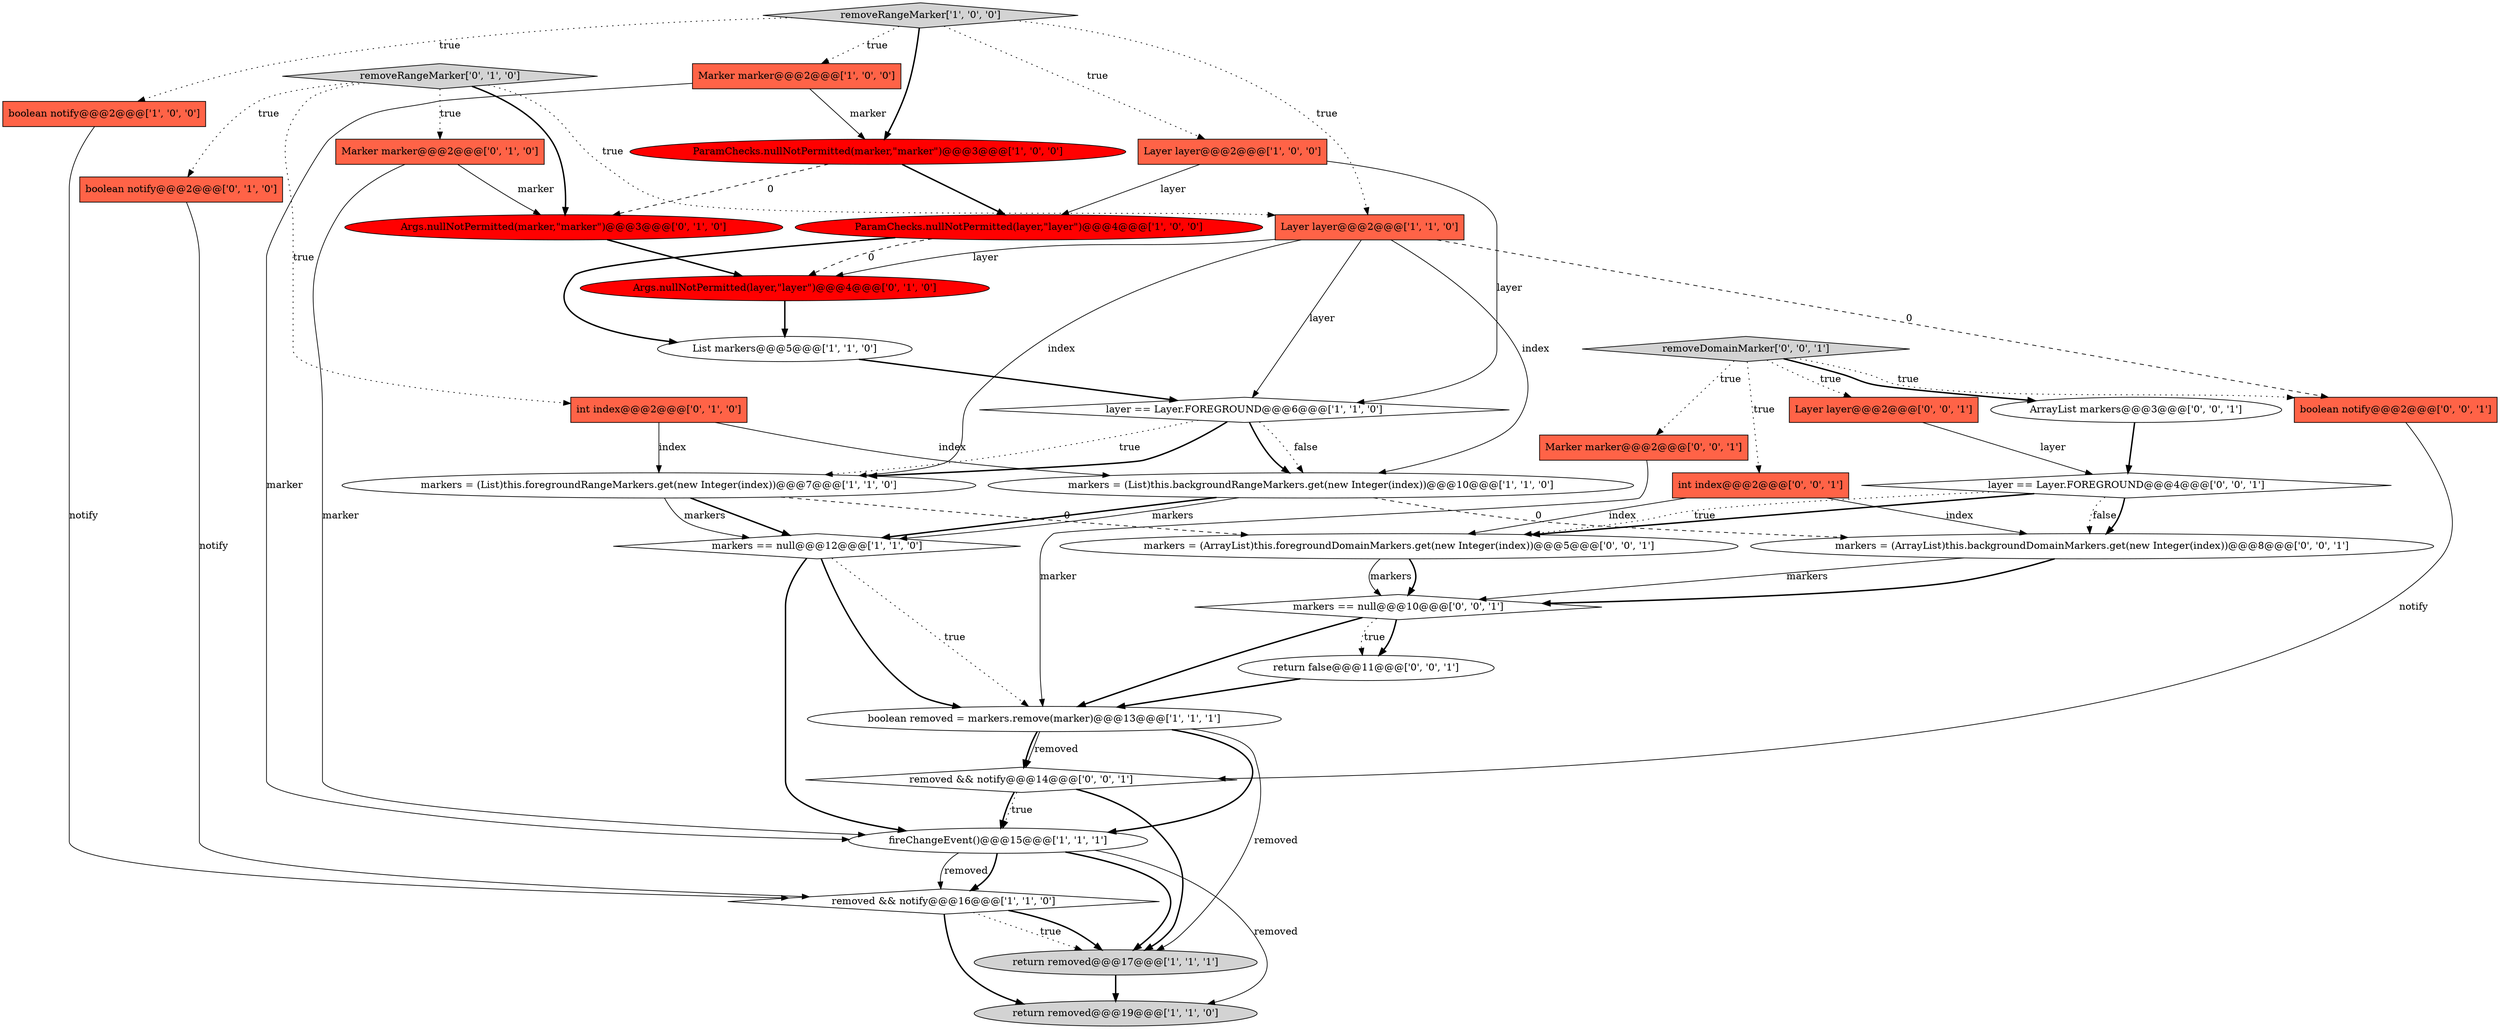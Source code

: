 digraph {
14 [style = filled, label = "Layer layer@@@2@@@['1', '1', '0']", fillcolor = tomato, shape = box image = "AAA0AAABBB1BBB"];
10 [style = filled, label = "boolean notify@@@2@@@['1', '0', '0']", fillcolor = tomato, shape = box image = "AAA0AAABBB1BBB"];
0 [style = filled, label = "ParamChecks.nullNotPermitted(marker,\"marker\")@@@3@@@['1', '0', '0']", fillcolor = red, shape = ellipse image = "AAA1AAABBB1BBB"];
15 [style = filled, label = "markers == null@@@12@@@['1', '1', '0']", fillcolor = white, shape = diamond image = "AAA0AAABBB1BBB"];
23 [style = filled, label = "markers == null@@@10@@@['0', '0', '1']", fillcolor = white, shape = diamond image = "AAA0AAABBB3BBB"];
34 [style = filled, label = "removed && notify@@@14@@@['0', '0', '1']", fillcolor = white, shape = diamond image = "AAA0AAABBB3BBB"];
26 [style = filled, label = "markers = (ArrayList)this.backgroundDomainMarkers.get(new Integer(index))@@@8@@@['0', '0', '1']", fillcolor = white, shape = ellipse image = "AAA0AAABBB3BBB"];
11 [style = filled, label = "return removed@@@19@@@['1', '1', '0']", fillcolor = lightgray, shape = ellipse image = "AAA0AAABBB1BBB"];
21 [style = filled, label = "Marker marker@@@2@@@['0', '1', '0']", fillcolor = tomato, shape = box image = "AAA0AAABBB2BBB"];
28 [style = filled, label = "Layer layer@@@2@@@['0', '0', '1']", fillcolor = tomato, shape = box image = "AAA0AAABBB3BBB"];
27 [style = filled, label = "removeDomainMarker['0', '0', '1']", fillcolor = lightgray, shape = diamond image = "AAA0AAABBB3BBB"];
31 [style = filled, label = "boolean notify@@@2@@@['0', '0', '1']", fillcolor = tomato, shape = box image = "AAA0AAABBB3BBB"];
1 [style = filled, label = "markers = (List)this.foregroundRangeMarkers.get(new Integer(index))@@@7@@@['1', '1', '0']", fillcolor = white, shape = ellipse image = "AAA0AAABBB1BBB"];
22 [style = filled, label = "removeRangeMarker['0', '1', '0']", fillcolor = lightgray, shape = diamond image = "AAA0AAABBB2BBB"];
25 [style = filled, label = "int index@@@2@@@['0', '0', '1']", fillcolor = tomato, shape = box image = "AAA0AAABBB3BBB"];
30 [style = filled, label = "Marker marker@@@2@@@['0', '0', '1']", fillcolor = tomato, shape = box image = "AAA0AAABBB3BBB"];
2 [style = filled, label = "fireChangeEvent()@@@15@@@['1', '1', '1']", fillcolor = white, shape = ellipse image = "AAA0AAABBB1BBB"];
32 [style = filled, label = "return false@@@11@@@['0', '0', '1']", fillcolor = white, shape = ellipse image = "AAA0AAABBB3BBB"];
17 [style = filled, label = "int index@@@2@@@['0', '1', '0']", fillcolor = tomato, shape = box image = "AAA0AAABBB2BBB"];
5 [style = filled, label = "Marker marker@@@2@@@['1', '0', '0']", fillcolor = tomato, shape = box image = "AAA0AAABBB1BBB"];
9 [style = filled, label = "return removed@@@17@@@['1', '1', '1']", fillcolor = lightgray, shape = ellipse image = "AAA0AAABBB1BBB"];
16 [style = filled, label = "markers = (List)this.backgroundRangeMarkers.get(new Integer(index))@@@10@@@['1', '1', '0']", fillcolor = white, shape = ellipse image = "AAA0AAABBB1BBB"];
19 [style = filled, label = "Args.nullNotPermitted(layer,\"layer\")@@@4@@@['0', '1', '0']", fillcolor = red, shape = ellipse image = "AAA1AAABBB2BBB"];
4 [style = filled, label = "List markers@@@5@@@['1', '1', '0']", fillcolor = white, shape = ellipse image = "AAA0AAABBB1BBB"];
8 [style = filled, label = "removeRangeMarker['1', '0', '0']", fillcolor = lightgray, shape = diamond image = "AAA0AAABBB1BBB"];
13 [style = filled, label = "Layer layer@@@2@@@['1', '0', '0']", fillcolor = tomato, shape = box image = "AAA0AAABBB1BBB"];
33 [style = filled, label = "markers = (ArrayList)this.foregroundDomainMarkers.get(new Integer(index))@@@5@@@['0', '0', '1']", fillcolor = white, shape = ellipse image = "AAA0AAABBB3BBB"];
7 [style = filled, label = "boolean removed = markers.remove(marker)@@@13@@@['1', '1', '1']", fillcolor = white, shape = ellipse image = "AAA0AAABBB1BBB"];
12 [style = filled, label = "layer == Layer.FOREGROUND@@@6@@@['1', '1', '0']", fillcolor = white, shape = diamond image = "AAA0AAABBB1BBB"];
3 [style = filled, label = "ParamChecks.nullNotPermitted(layer,\"layer\")@@@4@@@['1', '0', '0']", fillcolor = red, shape = ellipse image = "AAA1AAABBB1BBB"];
20 [style = filled, label = "Args.nullNotPermitted(marker,\"marker\")@@@3@@@['0', '1', '0']", fillcolor = red, shape = ellipse image = "AAA1AAABBB2BBB"];
6 [style = filled, label = "removed && notify@@@16@@@['1', '1', '0']", fillcolor = white, shape = diamond image = "AAA0AAABBB1BBB"];
24 [style = filled, label = "ArrayList markers@@@3@@@['0', '0', '1']", fillcolor = white, shape = ellipse image = "AAA0AAABBB3BBB"];
18 [style = filled, label = "boolean notify@@@2@@@['0', '1', '0']", fillcolor = tomato, shape = box image = "AAA0AAABBB2BBB"];
29 [style = filled, label = "layer == Layer.FOREGROUND@@@4@@@['0', '0', '1']", fillcolor = white, shape = diamond image = "AAA0AAABBB3BBB"];
0->3 [style = bold, label=""];
22->21 [style = dotted, label="true"];
16->15 [style = bold, label=""];
14->31 [style = dashed, label="0"];
29->26 [style = dotted, label="false"];
7->34 [style = solid, label="removed"];
15->2 [style = bold, label=""];
17->16 [style = solid, label="index"];
1->33 [style = dashed, label="0"];
34->9 [style = bold, label=""];
22->18 [style = dotted, label="true"];
9->11 [style = bold, label=""];
15->7 [style = bold, label=""];
27->25 [style = dotted, label="true"];
2->6 [style = solid, label="removed"];
2->6 [style = bold, label=""];
5->2 [style = solid, label="marker"];
13->3 [style = solid, label="layer"];
5->0 [style = solid, label="marker"];
1->15 [style = bold, label=""];
21->20 [style = solid, label="marker"];
14->1 [style = solid, label="index"];
30->7 [style = solid, label="marker"];
23->32 [style = bold, label=""];
12->1 [style = dotted, label="true"];
34->2 [style = dotted, label="true"];
32->7 [style = bold, label=""];
12->16 [style = bold, label=""];
24->29 [style = bold, label=""];
2->9 [style = bold, label=""];
8->10 [style = dotted, label="true"];
15->7 [style = dotted, label="true"];
0->20 [style = dashed, label="0"];
12->1 [style = bold, label=""];
25->33 [style = solid, label="index"];
3->4 [style = bold, label=""];
17->1 [style = solid, label="index"];
13->12 [style = solid, label="layer"];
22->14 [style = dotted, label="true"];
14->12 [style = solid, label="layer"];
29->26 [style = bold, label=""];
33->23 [style = bold, label=""];
12->16 [style = dotted, label="false"];
8->0 [style = bold, label=""];
7->9 [style = solid, label="removed"];
18->6 [style = solid, label="notify"];
23->32 [style = dotted, label="true"];
27->28 [style = dotted, label="true"];
27->30 [style = dotted, label="true"];
3->19 [style = dashed, label="0"];
16->26 [style = dashed, label="0"];
16->15 [style = solid, label="markers"];
29->33 [style = bold, label=""];
7->34 [style = bold, label=""];
22->20 [style = bold, label=""];
34->2 [style = bold, label=""];
6->9 [style = dotted, label="true"];
8->5 [style = dotted, label="true"];
7->2 [style = bold, label=""];
27->31 [style = dotted, label="true"];
6->11 [style = bold, label=""];
31->34 [style = solid, label="notify"];
28->29 [style = solid, label="layer"];
26->23 [style = bold, label=""];
8->14 [style = dotted, label="true"];
14->19 [style = solid, label="layer"];
4->12 [style = bold, label=""];
26->23 [style = solid, label="markers"];
22->17 [style = dotted, label="true"];
27->24 [style = bold, label=""];
29->33 [style = dotted, label="true"];
10->6 [style = solid, label="notify"];
1->15 [style = solid, label="markers"];
19->4 [style = bold, label=""];
25->26 [style = solid, label="index"];
21->2 [style = solid, label="marker"];
6->9 [style = bold, label=""];
23->7 [style = bold, label=""];
20->19 [style = bold, label=""];
8->13 [style = dotted, label="true"];
2->11 [style = solid, label="removed"];
14->16 [style = solid, label="index"];
33->23 [style = solid, label="markers"];
}
